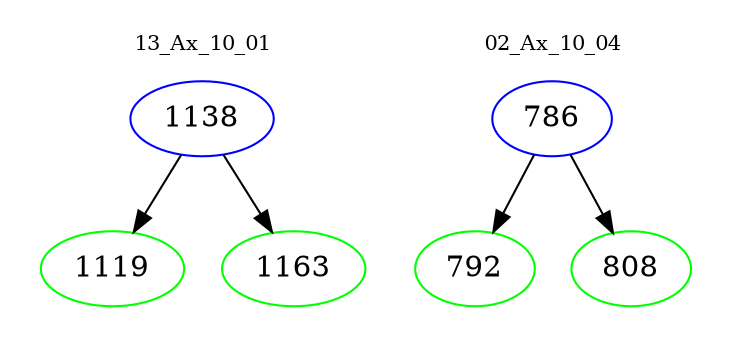 digraph{
subgraph cluster_0 {
color = white
label = "13_Ax_10_01";
fontsize=10;
T0_1138 [label="1138", color="blue"]
T0_1138 -> T0_1119 [color="black"]
T0_1119 [label="1119", color="green"]
T0_1138 -> T0_1163 [color="black"]
T0_1163 [label="1163", color="green"]
}
subgraph cluster_1 {
color = white
label = "02_Ax_10_04";
fontsize=10;
T1_786 [label="786", color="blue"]
T1_786 -> T1_792 [color="black"]
T1_792 [label="792", color="green"]
T1_786 -> T1_808 [color="black"]
T1_808 [label="808", color="green"]
}
}
